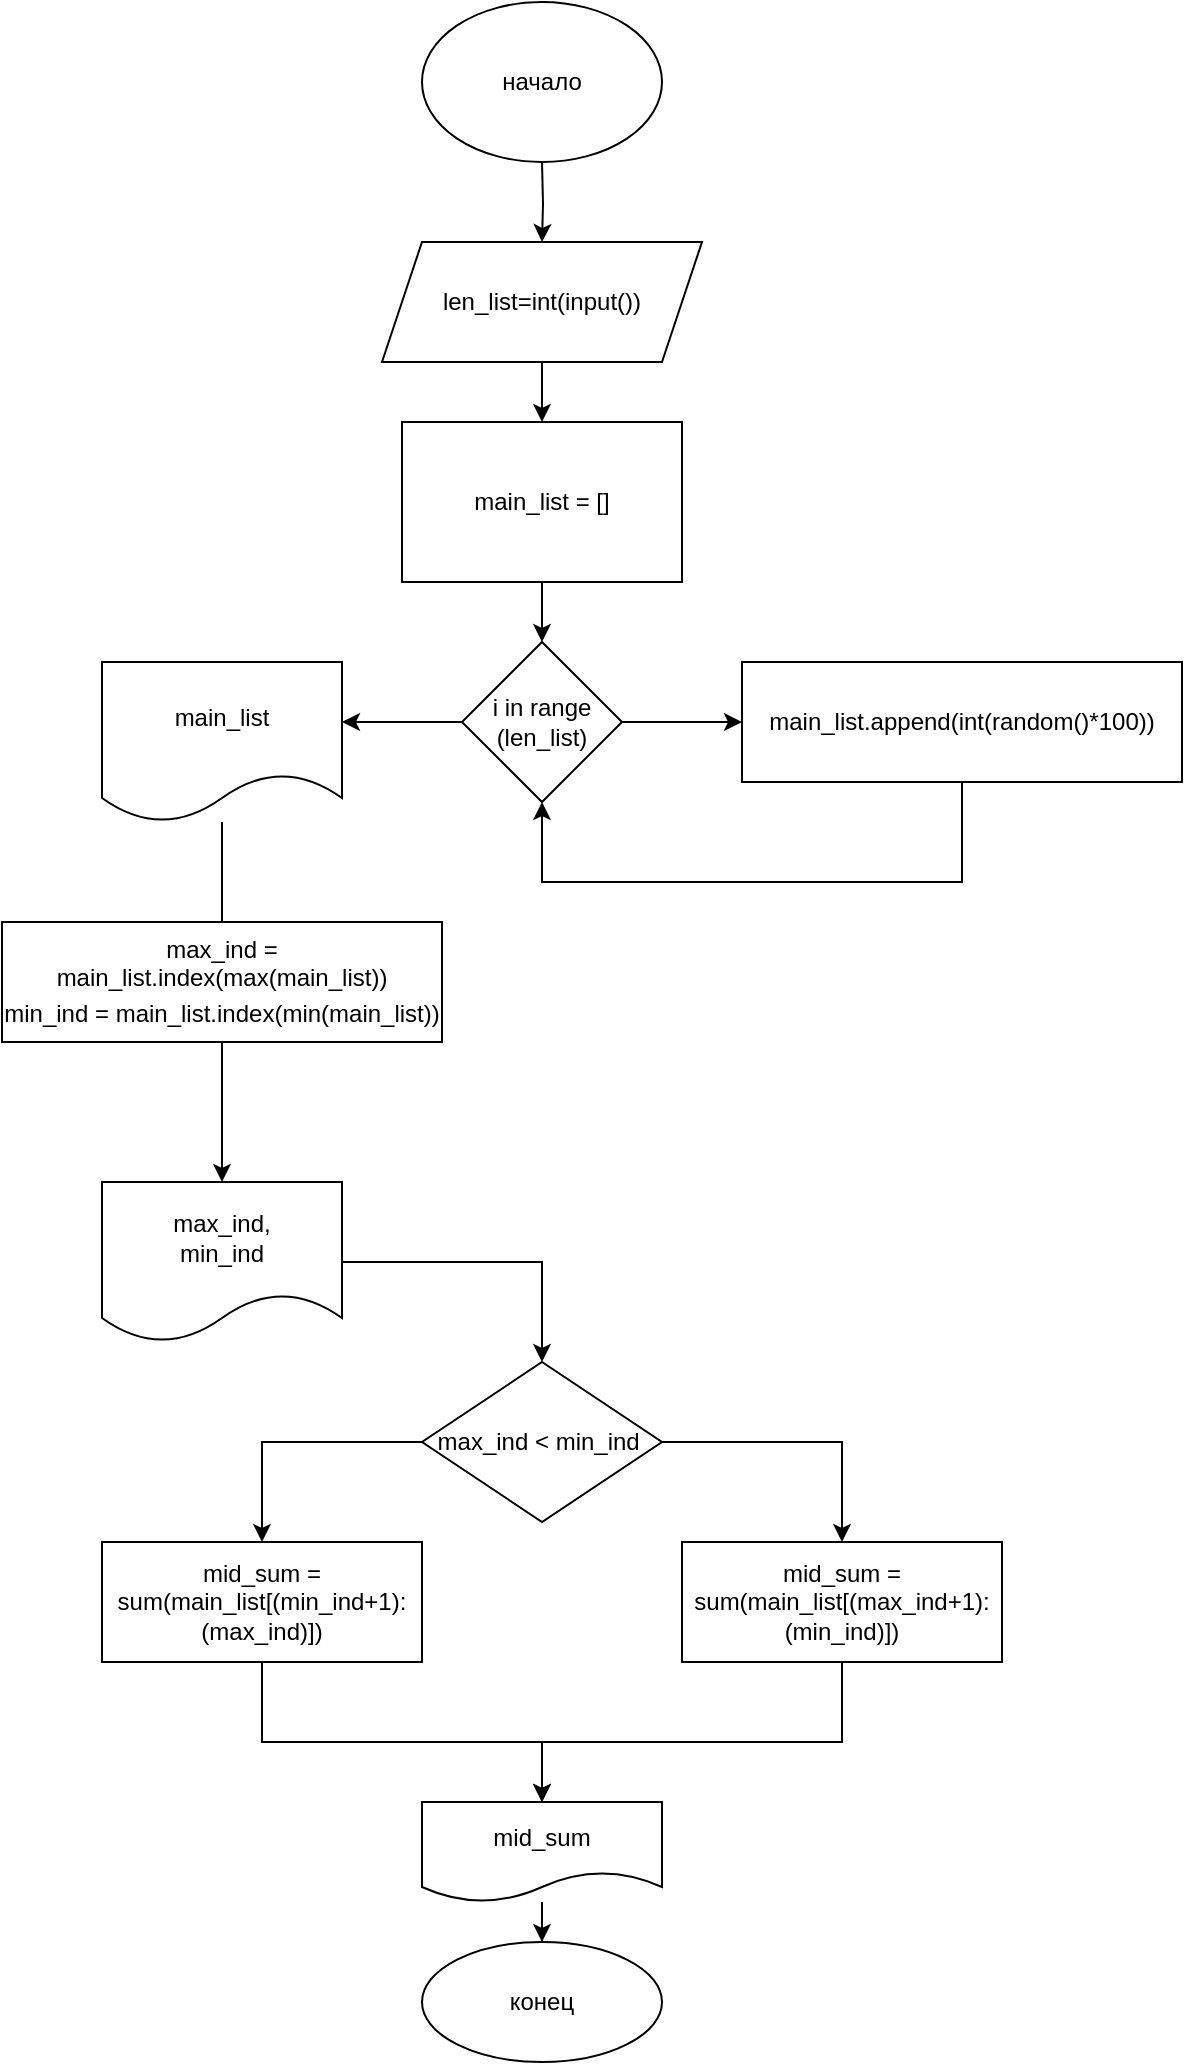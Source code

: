 <mxfile version="18.0.2" type="device"><diagram id="sNHOqB_ddk3NmfA-W9rm" name="Page-1"><mxGraphModel dx="1038" dy="489" grid="1" gridSize="10" guides="1" tooltips="1" connect="1" arrows="1" fold="1" page="1" pageScale="1" pageWidth="827" pageHeight="1169" math="0" shadow="0"><root><mxCell id="0"/><mxCell id="1" parent="0"/><mxCell id="0DlIiI_zTlpwhGERltOl-1" value="" style="edgeStyle=orthogonalEdgeStyle;rounded=0;orthogonalLoop=1;jettySize=auto;html=1;" edge="1" parent="1" target="0DlIiI_zTlpwhGERltOl-3"><mxGeometry relative="1" as="geometry"><mxPoint x="400" y="90" as="sourcePoint"/></mxGeometry></mxCell><mxCell id="0DlIiI_zTlpwhGERltOl-2" value="" style="edgeStyle=orthogonalEdgeStyle;rounded=0;orthogonalLoop=1;jettySize=auto;html=1;" edge="1" parent="1" source="0DlIiI_zTlpwhGERltOl-3" target="0DlIiI_zTlpwhGERltOl-5"><mxGeometry relative="1" as="geometry"/></mxCell><mxCell id="0DlIiI_zTlpwhGERltOl-3" value="len_list=int(input())" style="shape=parallelogram;perimeter=parallelogramPerimeter;whiteSpace=wrap;html=1;fixedSize=1;" vertex="1" parent="1"><mxGeometry x="320" y="130" width="160" height="60" as="geometry"/></mxCell><mxCell id="0DlIiI_zTlpwhGERltOl-4" value="" style="edgeStyle=orthogonalEdgeStyle;rounded=0;orthogonalLoop=1;jettySize=auto;html=1;" edge="1" parent="1" source="0DlIiI_zTlpwhGERltOl-5" target="0DlIiI_zTlpwhGERltOl-8"><mxGeometry relative="1" as="geometry"/></mxCell><mxCell id="0DlIiI_zTlpwhGERltOl-5" value="&lt;font style=&quot;font-size: 12px;&quot;&gt;&lt;code style=&quot;box-sizing: inherit; font-family: var(--font-monospace); overflow-wrap: break-word; cursor: pointer; color: var(--monospace-text-color); text-align: start; background-color: rgb(255, 255, 255);&quot;&gt;main_list = []&lt;/code&gt;&lt;br&gt;&lt;/font&gt;" style="whiteSpace=wrap;html=1;" vertex="1" parent="1"><mxGeometry x="330" y="220" width="140" height="80" as="geometry"/></mxCell><mxCell id="0DlIiI_zTlpwhGERltOl-6" value="" style="edgeStyle=orthogonalEdgeStyle;rounded=0;orthogonalLoop=1;jettySize=auto;html=1;" edge="1" parent="1" source="0DlIiI_zTlpwhGERltOl-8" target="0DlIiI_zTlpwhGERltOl-10"><mxGeometry relative="1" as="geometry"><mxPoint x="497" y="370" as="targetPoint"/></mxGeometry></mxCell><mxCell id="0DlIiI_zTlpwhGERltOl-7" value="" style="edgeStyle=orthogonalEdgeStyle;rounded=0;orthogonalLoop=1;jettySize=auto;html=1;" edge="1" parent="1" source="0DlIiI_zTlpwhGERltOl-8"><mxGeometry relative="1" as="geometry"><mxPoint x="300" y="370" as="targetPoint"/></mxGeometry></mxCell><mxCell id="0DlIiI_zTlpwhGERltOl-8" value="i in range (len_list)" style="rhombus;whiteSpace=wrap;html=1;" vertex="1" parent="1"><mxGeometry x="360" y="330" width="80" height="80" as="geometry"/></mxCell><mxCell id="0DlIiI_zTlpwhGERltOl-9" value="начало" style="ellipse;whiteSpace=wrap;html=1;" vertex="1" parent="1"><mxGeometry x="340" y="10" width="120" height="80" as="geometry"/></mxCell><mxCell id="0DlIiI_zTlpwhGERltOl-10" value="&lt;span style=&quot;&quot;&gt;main_list.append(int(random()*100))&lt;/span&gt;" style="rounded=0;whiteSpace=wrap;html=1;fontSize=12;" vertex="1" parent="1"><mxGeometry x="500" y="340" width="220" height="60" as="geometry"/></mxCell><mxCell id="0DlIiI_zTlpwhGERltOl-11" value="" style="endArrow=classic;html=1;rounded=0;fontSize=12;exitX=0.5;exitY=1;exitDx=0;exitDy=0;entryX=0.5;entryY=1;entryDx=0;entryDy=0;" edge="1" parent="1" source="0DlIiI_zTlpwhGERltOl-10" target="0DlIiI_zTlpwhGERltOl-8"><mxGeometry width="50" height="50" relative="1" as="geometry"><mxPoint x="390" y="540" as="sourcePoint"/><mxPoint x="610" y="440" as="targetPoint"/><Array as="points"><mxPoint x="610" y="450"/><mxPoint x="400" y="450"/></Array></mxGeometry></mxCell><mxCell id="0DlIiI_zTlpwhGERltOl-12" value="&lt;span style=&quot;&quot;&gt;main_list&lt;/span&gt;" style="shape=document;whiteSpace=wrap;html=1;boundedLbl=1;fontSize=12;" vertex="1" parent="1"><mxGeometry x="180" y="340" width="120" height="80" as="geometry"/></mxCell><mxCell id="0DlIiI_zTlpwhGERltOl-13" style="edgeStyle=orthogonalEdgeStyle;rounded=0;orthogonalLoop=1;jettySize=auto;html=1;exitX=0.5;exitY=1;exitDx=0;exitDy=0;fontSize=12;" edge="1" parent="1" source="0DlIiI_zTlpwhGERltOl-5" target="0DlIiI_zTlpwhGERltOl-5"><mxGeometry relative="1" as="geometry"/></mxCell><mxCell id="0DlIiI_zTlpwhGERltOl-17" value="" style="edgeStyle=orthogonalEdgeStyle;rounded=0;orthogonalLoop=1;jettySize=auto;html=1;fontSize=12;" edge="1" parent="1" source="0DlIiI_zTlpwhGERltOl-14" target="0DlIiI_zTlpwhGERltOl-16"><mxGeometry relative="1" as="geometry"/></mxCell><mxCell id="0DlIiI_zTlpwhGERltOl-14" value="&lt;font style=&quot;font-size: 12px;&quot;&gt;&lt;code style=&quot;box-sizing: inherit; font-family: var(--font-monospace); overflow-wrap: break-word; cursor: pointer; color: var(--monospace-text-color); text-align: start; background-color: rgb(255, 255, 255);&quot;&gt;max_ind = main_list.index(max(main_list))&lt;/code&gt;&lt;span style=&quot;font-family: Roboto, -apple-system, &amp;quot;apple color emoji&amp;quot;, BlinkMacSystemFont, &amp;quot;Segoe UI&amp;quot;, Roboto, Oxygen-Sans, Ubuntu, Cantarell, &amp;quot;Helvetica Neue&amp;quot;, sans-serif; text-align: start; background-color: rgb(255, 255, 255);&quot;&gt;&lt;br/&gt;&lt;/span&gt;&lt;code style=&quot;box-sizing: inherit; font-family: var(--font-monospace); overflow-wrap: break-word; cursor: pointer; color: var(--monospace-text-color); text-align: start; background-color: rgb(255, 255, 255);&quot;&gt;min_ind = main_list.index(min(main_list))&lt;/code&gt;&lt;/font&gt;&lt;span style=&quot;font-family: Roboto, -apple-system, &amp;quot;apple color emoji&amp;quot;, BlinkMacSystemFont, &amp;quot;Segoe UI&amp;quot;, Roboto, Oxygen-Sans, Ubuntu, Cantarell, &amp;quot;Helvetica Neue&amp;quot;, sans-serif; font-size: 16px; text-align: start; background-color: rgb(255, 255, 255);&quot;&gt;&lt;br&gt;&lt;/span&gt;" style="rounded=0;whiteSpace=wrap;html=1;" vertex="1" parent="1"><mxGeometry x="130" y="470" width="220" height="60" as="geometry"/></mxCell><mxCell id="0DlIiI_zTlpwhGERltOl-15" value="" style="edgeStyle=orthogonalEdgeStyle;rounded=0;orthogonalLoop=1;jettySize=auto;html=1;endArrow=none;" edge="1" parent="1" source="0DlIiI_zTlpwhGERltOl-12" target="0DlIiI_zTlpwhGERltOl-14"><mxGeometry relative="1" as="geometry"><mxPoint x="240" y="420" as="sourcePoint"/><mxPoint x="400" y="530" as="targetPoint"/><Array as="points"/></mxGeometry></mxCell><mxCell id="0DlIiI_zTlpwhGERltOl-19" value="" style="edgeStyle=orthogonalEdgeStyle;rounded=0;orthogonalLoop=1;jettySize=auto;html=1;fontSize=12;" edge="1" parent="1" source="0DlIiI_zTlpwhGERltOl-16" target="0DlIiI_zTlpwhGERltOl-18"><mxGeometry relative="1" as="geometry"/></mxCell><mxCell id="0DlIiI_zTlpwhGERltOl-16" value="max_ind,&lt;br&gt;min_ind" style="shape=document;whiteSpace=wrap;html=1;boundedLbl=1;rounded=0;" vertex="1" parent="1"><mxGeometry x="180" y="600" width="120" height="80" as="geometry"/></mxCell><mxCell id="0DlIiI_zTlpwhGERltOl-21" value="" style="edgeStyle=orthogonalEdgeStyle;rounded=0;orthogonalLoop=1;jettySize=auto;html=1;fontSize=12;" edge="1" parent="1" source="0DlIiI_zTlpwhGERltOl-18" target="0DlIiI_zTlpwhGERltOl-20"><mxGeometry relative="1" as="geometry"/></mxCell><mxCell id="0DlIiI_zTlpwhGERltOl-23" value="" style="edgeStyle=orthogonalEdgeStyle;rounded=0;orthogonalLoop=1;jettySize=auto;html=1;fontSize=12;" edge="1" parent="1" source="0DlIiI_zTlpwhGERltOl-18" target="0DlIiI_zTlpwhGERltOl-22"><mxGeometry relative="1" as="geometry"><Array as="points"><mxPoint x="260" y="730"/></Array></mxGeometry></mxCell><mxCell id="0DlIiI_zTlpwhGERltOl-18" value="max_ind &amp;lt; min_ind&amp;nbsp;" style="rhombus;whiteSpace=wrap;html=1;rounded=0;" vertex="1" parent="1"><mxGeometry x="340" y="690" width="120" height="80" as="geometry"/></mxCell><mxCell id="0DlIiI_zTlpwhGERltOl-20" value="mid_sum = sum(main_list[(max_ind+1):(min_ind)])" style="whiteSpace=wrap;html=1;rounded=0;" vertex="1" parent="1"><mxGeometry x="470" y="780" width="160" height="60" as="geometry"/></mxCell><mxCell id="0DlIiI_zTlpwhGERltOl-22" value="&lt;span style=&quot;&quot;&gt;mid_sum = sum(main_list[(min_ind+1):(max_ind)])&lt;/span&gt;" style="whiteSpace=wrap;html=1;rounded=0;" vertex="1" parent="1"><mxGeometry x="180" y="780" width="160" height="60" as="geometry"/></mxCell><mxCell id="0DlIiI_zTlpwhGERltOl-28" value="" style="edgeStyle=orthogonalEdgeStyle;rounded=0;orthogonalLoop=1;jettySize=auto;html=1;fontSize=12;" edge="1" parent="1" source="0DlIiI_zTlpwhGERltOl-24" target="0DlIiI_zTlpwhGERltOl-27"><mxGeometry relative="1" as="geometry"/></mxCell><mxCell id="0DlIiI_zTlpwhGERltOl-24" value="mid_sum" style="shape=document;whiteSpace=wrap;html=1;boundedLbl=1;fontSize=12;" vertex="1" parent="1"><mxGeometry x="340" y="910" width="120" height="50" as="geometry"/></mxCell><mxCell id="0DlIiI_zTlpwhGERltOl-25" value="" style="endArrow=classic;html=1;rounded=0;fontSize=12;exitX=0.5;exitY=1;exitDx=0;exitDy=0;entryX=0.5;entryY=0;entryDx=0;entryDy=0;" edge="1" parent="1" source="0DlIiI_zTlpwhGERltOl-22" target="0DlIiI_zTlpwhGERltOl-24"><mxGeometry width="50" height="50" relative="1" as="geometry"><mxPoint x="390" y="830" as="sourcePoint"/><mxPoint x="440" y="780" as="targetPoint"/><Array as="points"><mxPoint x="260" y="880"/><mxPoint x="400" y="880"/></Array></mxGeometry></mxCell><mxCell id="0DlIiI_zTlpwhGERltOl-26" value="" style="endArrow=classic;html=1;rounded=0;fontSize=12;exitX=0.5;exitY=1;exitDx=0;exitDy=0;entryX=0.5;entryY=0;entryDx=0;entryDy=0;" edge="1" parent="1" source="0DlIiI_zTlpwhGERltOl-20" target="0DlIiI_zTlpwhGERltOl-24"><mxGeometry width="50" height="50" relative="1" as="geometry"><mxPoint x="390" y="830" as="sourcePoint"/><mxPoint x="440" y="780" as="targetPoint"/><Array as="points"><mxPoint x="550" y="880"/><mxPoint x="400" y="880"/></Array></mxGeometry></mxCell><mxCell id="0DlIiI_zTlpwhGERltOl-27" value="конец" style="ellipse;whiteSpace=wrap;html=1;" vertex="1" parent="1"><mxGeometry x="340" y="980" width="120" height="60" as="geometry"/></mxCell></root></mxGraphModel></diagram></mxfile>